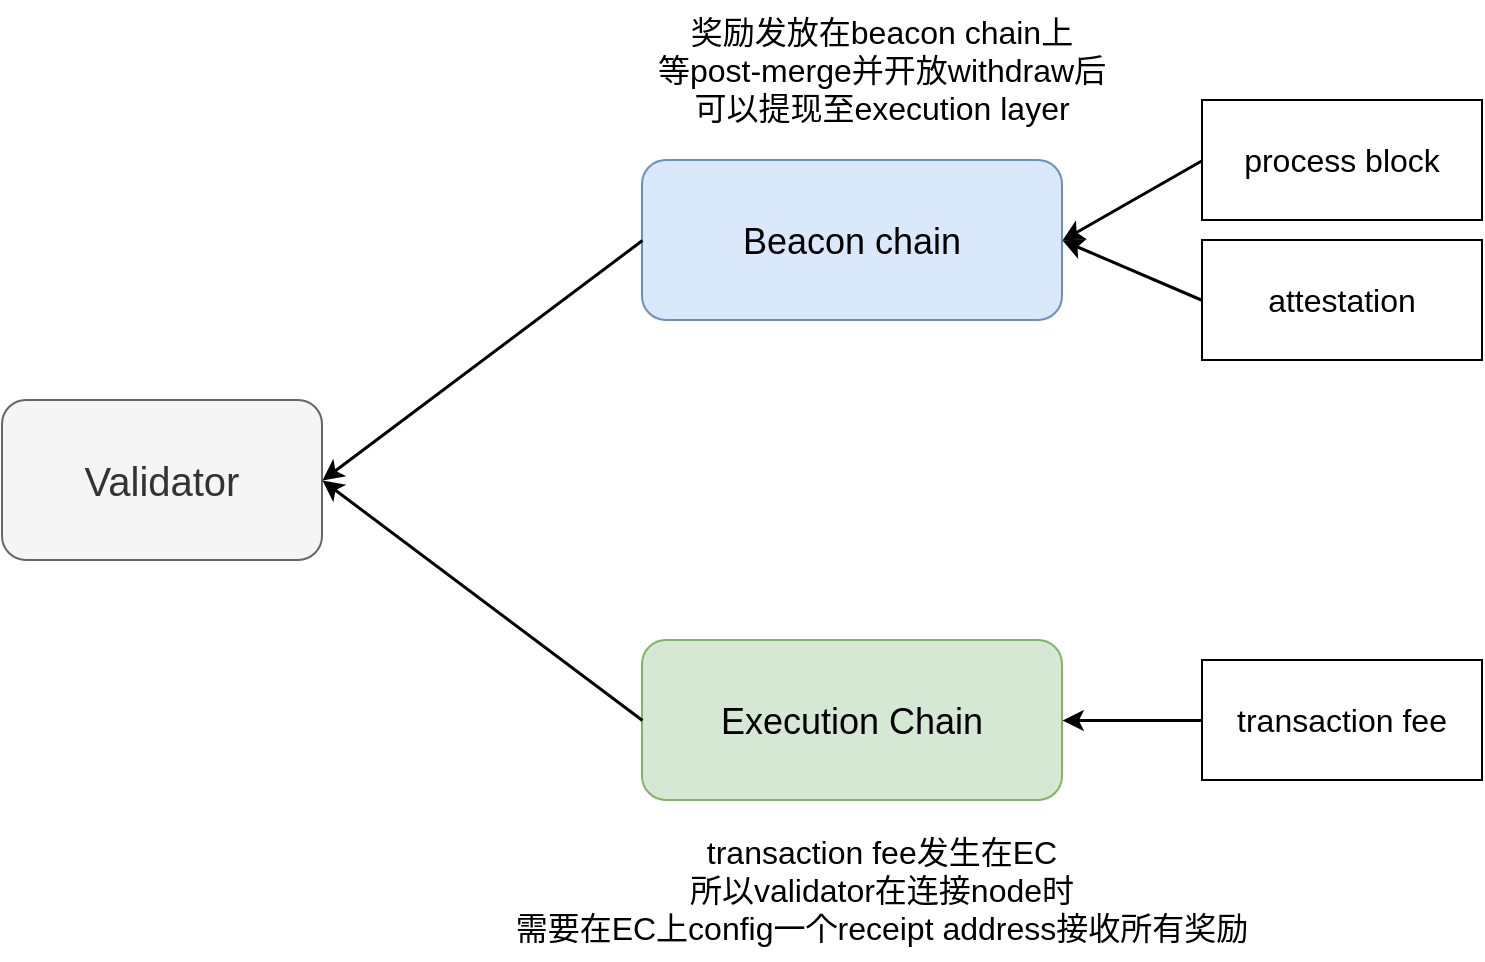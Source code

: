 <mxfile version="20.2.8" type="github">
  <diagram id="NdNx2JGu053G-j5TP742" name="Page-1">
    <mxGraphModel dx="1868" dy="659" grid="1" gridSize="10" guides="1" tooltips="1" connect="1" arrows="1" fold="1" page="1" pageScale="1" pageWidth="850" pageHeight="1100" math="0" shadow="0">
      <root>
        <mxCell id="0" />
        <mxCell id="1" parent="0" />
        <mxCell id="IfoGUkVT0MuTuoycNDT3-1" value="&lt;font style=&quot;font-size: 20px;&quot;&gt;Validator&lt;/font&gt;" style="rounded=1;whiteSpace=wrap;html=1;fillColor=#f5f5f5;fontColor=#333333;strokeColor=#666666;" vertex="1" parent="1">
          <mxGeometry x="-80" y="280" width="160" height="80" as="geometry" />
        </mxCell>
        <mxCell id="IfoGUkVT0MuTuoycNDT3-4" value="&lt;font style=&quot;font-size: 18px;&quot;&gt;Execution Chain&lt;/font&gt;" style="rounded=1;whiteSpace=wrap;html=1;fontSize=20;fillColor=#d5e8d4;strokeColor=#82b366;" vertex="1" parent="1">
          <mxGeometry x="240" y="400" width="210" height="80" as="geometry" />
        </mxCell>
        <mxCell id="IfoGUkVT0MuTuoycNDT3-5" value="&lt;font style=&quot;font-size: 18px;&quot;&gt;Beacon chain&lt;/font&gt;" style="rounded=1;whiteSpace=wrap;html=1;fontSize=20;fillColor=#dae8fc;strokeColor=#6c8ebf;" vertex="1" parent="1">
          <mxGeometry x="240" y="160" width="210" height="80" as="geometry" />
        </mxCell>
        <mxCell id="IfoGUkVT0MuTuoycNDT3-6" value="" style="endArrow=classic;html=1;rounded=0;fontSize=18;strokeWidth=1.5;exitX=0;exitY=0.5;exitDx=0;exitDy=0;entryX=1;entryY=0.5;entryDx=0;entryDy=0;" edge="1" parent="1" source="IfoGUkVT0MuTuoycNDT3-5" target="IfoGUkVT0MuTuoycNDT3-1">
          <mxGeometry width="50" height="50" relative="1" as="geometry">
            <mxPoint x="400" y="360" as="sourcePoint" />
            <mxPoint x="450" y="310" as="targetPoint" />
          </mxGeometry>
        </mxCell>
        <mxCell id="IfoGUkVT0MuTuoycNDT3-7" value="" style="endArrow=classic;html=1;rounded=0;fontSize=18;strokeWidth=1.5;exitX=0;exitY=0.5;exitDx=0;exitDy=0;entryX=1;entryY=0.5;entryDx=0;entryDy=0;" edge="1" parent="1" source="IfoGUkVT0MuTuoycNDT3-4" target="IfoGUkVT0MuTuoycNDT3-1">
          <mxGeometry width="50" height="50" relative="1" as="geometry">
            <mxPoint x="250" y="210" as="sourcePoint" />
            <mxPoint x="170" y="330" as="targetPoint" />
          </mxGeometry>
        </mxCell>
        <mxCell id="IfoGUkVT0MuTuoycNDT3-8" value="&lt;font style=&quot;font-size: 16px;&quot;&gt;process block&lt;/font&gt;" style="rounded=0;whiteSpace=wrap;html=1;fontSize=18;" vertex="1" parent="1">
          <mxGeometry x="520" y="130" width="140" height="60" as="geometry" />
        </mxCell>
        <mxCell id="IfoGUkVT0MuTuoycNDT3-10" value="&lt;font style=&quot;font-size: 16px;&quot;&gt;attestation&lt;/font&gt;" style="rounded=0;whiteSpace=wrap;html=1;fontSize=18;" vertex="1" parent="1">
          <mxGeometry x="520" y="200" width="140" height="60" as="geometry" />
        </mxCell>
        <mxCell id="IfoGUkVT0MuTuoycNDT3-11" value="" style="endArrow=classic;html=1;rounded=0;fontSize=18;strokeWidth=1.5;exitX=0;exitY=0.5;exitDx=0;exitDy=0;entryX=1;entryY=0.5;entryDx=0;entryDy=0;" edge="1" parent="1" source="IfoGUkVT0MuTuoycNDT3-8" target="IfoGUkVT0MuTuoycNDT3-5">
          <mxGeometry width="50" height="50" relative="1" as="geometry">
            <mxPoint x="250" y="210" as="sourcePoint" />
            <mxPoint x="90" y="330" as="targetPoint" />
          </mxGeometry>
        </mxCell>
        <mxCell id="IfoGUkVT0MuTuoycNDT3-12" value="" style="endArrow=classic;html=1;rounded=0;fontSize=18;strokeWidth=1.5;exitX=0;exitY=0.5;exitDx=0;exitDy=0;entryX=1;entryY=0.5;entryDx=0;entryDy=0;" edge="1" parent="1" source="IfoGUkVT0MuTuoycNDT3-10" target="IfoGUkVT0MuTuoycNDT3-5">
          <mxGeometry width="50" height="50" relative="1" as="geometry">
            <mxPoint x="520" y="160" as="sourcePoint" />
            <mxPoint x="460" y="210" as="targetPoint" />
          </mxGeometry>
        </mxCell>
        <mxCell id="IfoGUkVT0MuTuoycNDT3-13" value="&lt;span style=&quot;font-size: 16px;&quot;&gt;transaction fee&lt;/span&gt;" style="rounded=0;whiteSpace=wrap;html=1;fontSize=18;" vertex="1" parent="1">
          <mxGeometry x="520" y="410" width="140" height="60" as="geometry" />
        </mxCell>
        <mxCell id="IfoGUkVT0MuTuoycNDT3-14" value="" style="endArrow=classic;html=1;rounded=0;fontSize=18;strokeWidth=1.5;exitX=0;exitY=0.5;exitDx=0;exitDy=0;entryX=1;entryY=0.5;entryDx=0;entryDy=0;" edge="1" parent="1" source="IfoGUkVT0MuTuoycNDT3-13" target="IfoGUkVT0MuTuoycNDT3-4">
          <mxGeometry width="50" height="50" relative="1" as="geometry">
            <mxPoint x="530" y="240" as="sourcePoint" />
            <mxPoint x="460" y="210" as="targetPoint" />
          </mxGeometry>
        </mxCell>
        <mxCell id="IfoGUkVT0MuTuoycNDT3-15" value="奖励发放在beacon chain上&lt;br&gt;等post-merge并开放withdraw后&lt;br&gt;可以提现至execution layer" style="text;html=1;strokeColor=none;fillColor=none;align=center;verticalAlign=middle;whiteSpace=wrap;rounded=0;fontSize=16;" vertex="1" parent="1">
          <mxGeometry x="150" y="80" width="420" height="70" as="geometry" />
        </mxCell>
        <mxCell id="IfoGUkVT0MuTuoycNDT3-16" value="transaction fee发生在EC&lt;br&gt;所以validator在连接node时&lt;br&gt;需要在EC上config一个receipt address接收所有奖励" style="text;html=1;strokeColor=none;fillColor=none;align=center;verticalAlign=middle;whiteSpace=wrap;rounded=0;fontSize=16;" vertex="1" parent="1">
          <mxGeometry x="150" y="490" width="420" height="70" as="geometry" />
        </mxCell>
      </root>
    </mxGraphModel>
  </diagram>
</mxfile>
